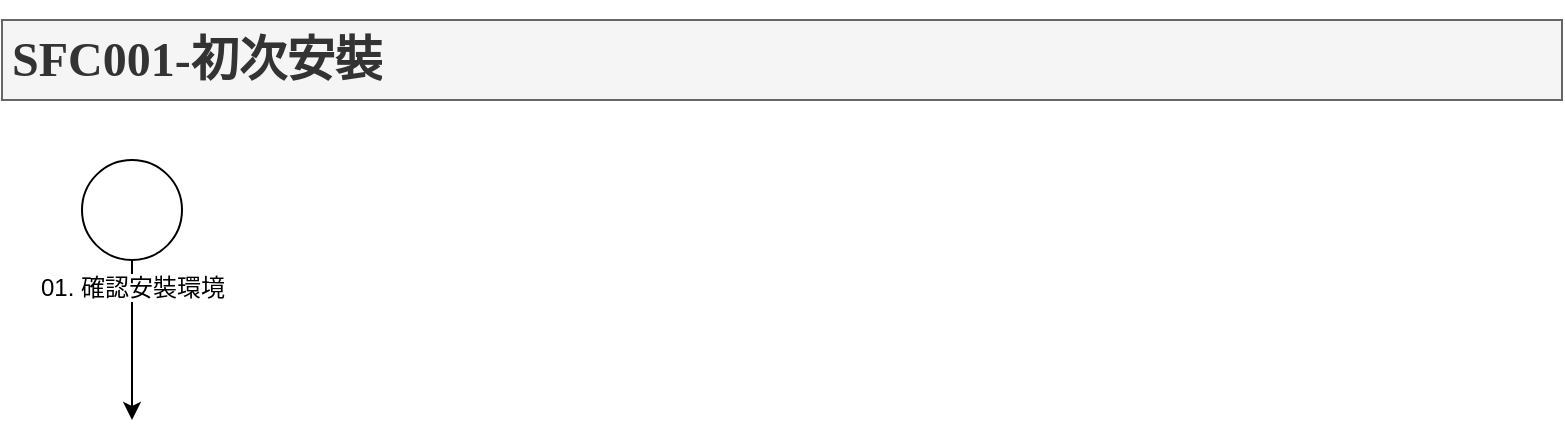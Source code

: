 <mxfile version="12.5.5" type="github">
  <diagram id="WJbkcrBmJmuA8XXHKe5_" name="第1頁">
    <mxGraphModel dx="1069" dy="577" grid="1" gridSize="10" guides="1" tooltips="1" connect="1" arrows="1" fold="1" page="1" pageScale="1" pageWidth="827" pageHeight="1169" math="0" shadow="0" extFonts="Noto Sans^https://fonts.googleapis.com/css?family=Noto+Sans|Noto Sans CJK^https://fonts.googleapis.com/css?family=Noto+Sans+CJK|Noto Sans TC^https://fonts.googleapis.com/css?family=Noto+Sans+TC">
      <root>
        <mxCell id="0"/>
        <mxCell id="1" parent="0"/>
        <mxCell id="_CbOn4KpQWJh2y3hmL9X-1" value="&lt;h1&gt;SFC001-初次安裝&lt;/h1&gt;" style="text;html=1;strokeColor=#666666;fillColor=#f5f5f5;spacing=5;spacingTop=-20;whiteSpace=wrap;overflow=hidden;rounded=0;fontColor=#333333;fontFamily=Noto Sans TC;FType=g;" parent="1" vertex="1">
          <mxGeometry x="20" y="10" width="780" height="40" as="geometry"/>
        </mxCell>
        <mxCell id="vaWpKMgg9GfqvfIClh7l-8" value="" style="edgeStyle=orthogonalEdgeStyle;rounded=0;orthogonalLoop=1;jettySize=auto;html=1;" edge="1" parent="1" source="vaWpKMgg9GfqvfIClh7l-1">
          <mxGeometry relative="1" as="geometry">
            <mxPoint x="85" y="210" as="targetPoint"/>
            <Array as="points">
              <mxPoint x="85" y="175"/>
            </Array>
          </mxGeometry>
        </mxCell>
        <mxCell id="vaWpKMgg9GfqvfIClh7l-1" value="01. 確認安裝環境" style="shape=mxgraph.bpmn.shape;html=1;verticalLabelPosition=bottom;labelBackgroundColor=#ffffff;verticalAlign=top;align=center;perimeter=ellipsePerimeter;outlineConnect=0;outline=standard;symbol=general;" vertex="1" parent="1">
          <mxGeometry x="60" y="80" width="50" height="50" as="geometry"/>
        </mxCell>
      </root>
    </mxGraphModel>
  </diagram>
</mxfile>
